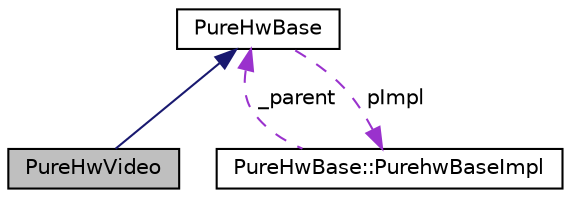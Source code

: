 digraph "PureHwVideo"
{
 // LATEX_PDF_SIZE
  edge [fontname="Helvetica",fontsize="10",labelfontname="Helvetica",labelfontsize="10"];
  node [fontname="Helvetica",fontsize="10",shape=record];
  Node1 [label="PureHwVideo",height=0.2,width=0.4,color="black", fillcolor="grey75", style="filled", fontcolor="black",tooltip="Pure video capabilities class."];
  Node2 -> Node1 [dir="back",color="midnightblue",fontsize="10",style="solid",fontname="Helvetica"];
  Node2 [label="PureHwBase",height=0.2,width=0.4,color="black", fillcolor="white", style="filled",URL="$class_pure_hw_base.html",tooltip="Base class for Pure hardware classes."];
  Node3 -> Node2 [dir="back",color="darkorchid3",fontsize="10",style="dashed",label=" pImpl" ,fontname="Helvetica"];
  Node3 [label="PureHwBase::PurehwBaseImpl",height=0.2,width=0.4,color="black", fillcolor="white", style="filled",URL="$class_pure_hw_base_1_1_purehw_base_impl.html",tooltip=" "];
  Node2 -> Node3 [dir="back",color="darkorchid3",fontsize="10",style="dashed",label=" _parent" ,fontname="Helvetica"];
}

